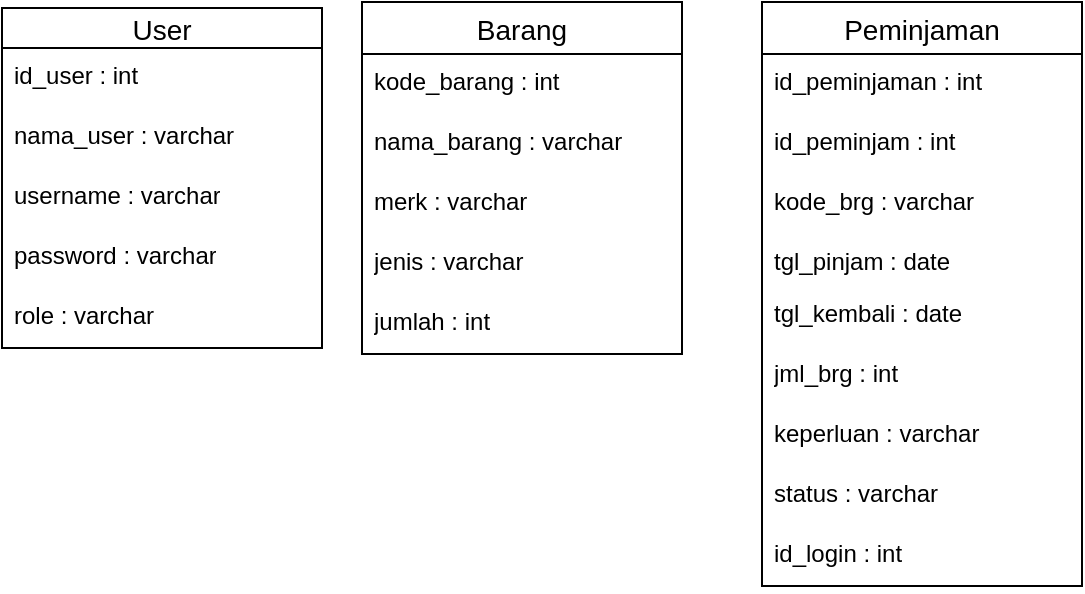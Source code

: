 <mxfile version="24.2.5" type="device">
  <diagram name="Page-1" id="5KUy5ORUMEyv0Afawjn-">
    <mxGraphModel dx="618" dy="301" grid="1" gridSize="10" guides="1" tooltips="1" connect="1" arrows="1" fold="1" page="1" pageScale="1" pageWidth="1100" pageHeight="850" math="0" shadow="0">
      <root>
        <mxCell id="0" />
        <mxCell id="1" parent="0" />
        <mxCell id="rkIMPLd9KIpqv0ognjYD-1" value="User" style="swimlane;fontStyle=0;childLayout=stackLayout;horizontal=1;startSize=20;horizontalStack=0;resizeParent=1;resizeParentMax=0;resizeLast=0;collapsible=1;marginBottom=0;align=center;fontSize=14;" vertex="1" parent="1">
          <mxGeometry x="30" y="80" width="160" height="170" as="geometry" />
        </mxCell>
        <mxCell id="rkIMPLd9KIpqv0ognjYD-2" value="id_user : int" style="text;strokeColor=none;fillColor=none;spacingLeft=4;spacingRight=4;overflow=hidden;rotatable=0;points=[[0,0.5],[1,0.5]];portConstraint=eastwest;fontSize=12;whiteSpace=wrap;html=1;" vertex="1" parent="rkIMPLd9KIpqv0ognjYD-1">
          <mxGeometry y="20" width="160" height="30" as="geometry" />
        </mxCell>
        <mxCell id="rkIMPLd9KIpqv0ognjYD-3" value="nama_user : varchar" style="text;strokeColor=none;fillColor=none;spacingLeft=4;spacingRight=4;overflow=hidden;rotatable=0;points=[[0,0.5],[1,0.5]];portConstraint=eastwest;fontSize=12;whiteSpace=wrap;html=1;" vertex="1" parent="rkIMPLd9KIpqv0ognjYD-1">
          <mxGeometry y="50" width="160" height="30" as="geometry" />
        </mxCell>
        <mxCell id="rkIMPLd9KIpqv0ognjYD-13" value="username : varchar" style="text;strokeColor=none;fillColor=none;spacingLeft=4;spacingRight=4;overflow=hidden;rotatable=0;points=[[0,0.5],[1,0.5]];portConstraint=eastwest;fontSize=12;whiteSpace=wrap;html=1;" vertex="1" parent="rkIMPLd9KIpqv0ognjYD-1">
          <mxGeometry y="80" width="160" height="30" as="geometry" />
        </mxCell>
        <mxCell id="rkIMPLd9KIpqv0ognjYD-14" value="password : varchar" style="text;strokeColor=none;fillColor=none;spacingLeft=4;spacingRight=4;overflow=hidden;rotatable=0;points=[[0,0.5],[1,0.5]];portConstraint=eastwest;fontSize=12;whiteSpace=wrap;html=1;" vertex="1" parent="rkIMPLd9KIpqv0ognjYD-1">
          <mxGeometry y="110" width="160" height="30" as="geometry" />
        </mxCell>
        <mxCell id="rkIMPLd9KIpqv0ognjYD-4" value="role : varchar" style="text;strokeColor=none;fillColor=none;spacingLeft=4;spacingRight=4;overflow=hidden;rotatable=0;points=[[0,0.5],[1,0.5]];portConstraint=eastwest;fontSize=12;whiteSpace=wrap;html=1;" vertex="1" parent="rkIMPLd9KIpqv0ognjYD-1">
          <mxGeometry y="140" width="160" height="30" as="geometry" />
        </mxCell>
        <mxCell id="rkIMPLd9KIpqv0ognjYD-5" value="Barang" style="swimlane;fontStyle=0;childLayout=stackLayout;horizontal=1;startSize=26;horizontalStack=0;resizeParent=1;resizeParentMax=0;resizeLast=0;collapsible=1;marginBottom=0;align=center;fontSize=14;" vertex="1" parent="1">
          <mxGeometry x="210" y="77" width="160" height="176" as="geometry" />
        </mxCell>
        <mxCell id="rkIMPLd9KIpqv0ognjYD-6" value="kode_barang : int" style="text;strokeColor=none;fillColor=none;spacingLeft=4;spacingRight=4;overflow=hidden;rotatable=0;points=[[0,0.5],[1,0.5]];portConstraint=eastwest;fontSize=12;whiteSpace=wrap;html=1;" vertex="1" parent="rkIMPLd9KIpqv0ognjYD-5">
          <mxGeometry y="26" width="160" height="30" as="geometry" />
        </mxCell>
        <mxCell id="rkIMPLd9KIpqv0ognjYD-15" value="nama_barang : varchar" style="text;strokeColor=none;fillColor=none;spacingLeft=4;spacingRight=4;overflow=hidden;rotatable=0;points=[[0,0.5],[1,0.5]];portConstraint=eastwest;fontSize=12;whiteSpace=wrap;html=1;" vertex="1" parent="rkIMPLd9KIpqv0ognjYD-5">
          <mxGeometry y="56" width="160" height="30" as="geometry" />
        </mxCell>
        <mxCell id="rkIMPLd9KIpqv0ognjYD-7" value="merk : varchar" style="text;strokeColor=none;fillColor=none;spacingLeft=4;spacingRight=4;overflow=hidden;rotatable=0;points=[[0,0.5],[1,0.5]];portConstraint=eastwest;fontSize=12;whiteSpace=wrap;html=1;" vertex="1" parent="rkIMPLd9KIpqv0ognjYD-5">
          <mxGeometry y="86" width="160" height="30" as="geometry" />
        </mxCell>
        <mxCell id="rkIMPLd9KIpqv0ognjYD-16" value="jenis : varchar" style="text;strokeColor=none;fillColor=none;spacingLeft=4;spacingRight=4;overflow=hidden;rotatable=0;points=[[0,0.5],[1,0.5]];portConstraint=eastwest;fontSize=12;whiteSpace=wrap;html=1;" vertex="1" parent="rkIMPLd9KIpqv0ognjYD-5">
          <mxGeometry y="116" width="160" height="30" as="geometry" />
        </mxCell>
        <mxCell id="rkIMPLd9KIpqv0ognjYD-8" value="jumlah : int" style="text;strokeColor=none;fillColor=none;spacingLeft=4;spacingRight=4;overflow=hidden;rotatable=0;points=[[0,0.5],[1,0.5]];portConstraint=eastwest;fontSize=12;whiteSpace=wrap;html=1;" vertex="1" parent="rkIMPLd9KIpqv0ognjYD-5">
          <mxGeometry y="146" width="160" height="30" as="geometry" />
        </mxCell>
        <mxCell id="rkIMPLd9KIpqv0ognjYD-9" value="Peminjaman" style="swimlane;fontStyle=0;childLayout=stackLayout;horizontal=1;startSize=26;horizontalStack=0;resizeParent=1;resizeParentMax=0;resizeLast=0;collapsible=1;marginBottom=0;align=center;fontSize=14;" vertex="1" parent="1">
          <mxGeometry x="410" y="77" width="160" height="292" as="geometry" />
        </mxCell>
        <mxCell id="rkIMPLd9KIpqv0ognjYD-10" value="id_peminjaman : int" style="text;strokeColor=none;fillColor=none;spacingLeft=4;spacingRight=4;overflow=hidden;rotatable=0;points=[[0,0.5],[1,0.5]];portConstraint=eastwest;fontSize=12;whiteSpace=wrap;html=1;" vertex="1" parent="rkIMPLd9KIpqv0ognjYD-9">
          <mxGeometry y="26" width="160" height="30" as="geometry" />
        </mxCell>
        <mxCell id="rkIMPLd9KIpqv0ognjYD-24" value="id_peminjam : int" style="text;strokeColor=none;fillColor=none;spacingLeft=4;spacingRight=4;overflow=hidden;rotatable=0;points=[[0,0.5],[1,0.5]];portConstraint=eastwest;fontSize=12;whiteSpace=wrap;html=1;" vertex="1" parent="rkIMPLd9KIpqv0ognjYD-9">
          <mxGeometry y="56" width="160" height="30" as="geometry" />
        </mxCell>
        <mxCell id="rkIMPLd9KIpqv0ognjYD-28" value="kode_brg : varchar" style="text;strokeColor=none;fillColor=none;spacingLeft=4;spacingRight=4;overflow=hidden;rotatable=0;points=[[0,0.5],[1,0.5]];portConstraint=eastwest;fontSize=12;whiteSpace=wrap;html=1;" vertex="1" parent="rkIMPLd9KIpqv0ognjYD-9">
          <mxGeometry y="86" width="160" height="30" as="geometry" />
        </mxCell>
        <mxCell id="rkIMPLd9KIpqv0ognjYD-23" value="tgl_pinjam : date" style="text;strokeColor=none;fillColor=none;spacingLeft=4;spacingRight=4;overflow=hidden;rotatable=0;points=[[0,0.5],[1,0.5]];portConstraint=eastwest;fontSize=12;whiteSpace=wrap;html=1;" vertex="1" parent="rkIMPLd9KIpqv0ognjYD-9">
          <mxGeometry y="116" width="160" height="26" as="geometry" />
        </mxCell>
        <mxCell id="rkIMPLd9KIpqv0ognjYD-22" value="tgl_kembali : date" style="text;strokeColor=none;fillColor=none;spacingLeft=4;spacingRight=4;overflow=hidden;rotatable=0;points=[[0,0.5],[1,0.5]];portConstraint=eastwest;fontSize=12;whiteSpace=wrap;html=1;" vertex="1" parent="rkIMPLd9KIpqv0ognjYD-9">
          <mxGeometry y="142" width="160" height="30" as="geometry" />
        </mxCell>
        <mxCell id="rkIMPLd9KIpqv0ognjYD-11" value="jml_brg : int" style="text;strokeColor=none;fillColor=none;spacingLeft=4;spacingRight=4;overflow=hidden;rotatable=0;points=[[0,0.5],[1,0.5]];portConstraint=eastwest;fontSize=12;whiteSpace=wrap;html=1;" vertex="1" parent="rkIMPLd9KIpqv0ognjYD-9">
          <mxGeometry y="172" width="160" height="30" as="geometry" />
        </mxCell>
        <mxCell id="rkIMPLd9KIpqv0ognjYD-25" value="keperluan : varchar" style="text;strokeColor=none;fillColor=none;spacingLeft=4;spacingRight=4;overflow=hidden;rotatable=0;points=[[0,0.5],[1,0.5]];portConstraint=eastwest;fontSize=12;whiteSpace=wrap;html=1;" vertex="1" parent="rkIMPLd9KIpqv0ognjYD-9">
          <mxGeometry y="202" width="160" height="30" as="geometry" />
        </mxCell>
        <mxCell id="rkIMPLd9KIpqv0ognjYD-27" value="status : varchar" style="text;strokeColor=none;fillColor=none;spacingLeft=4;spacingRight=4;overflow=hidden;rotatable=0;points=[[0,0.5],[1,0.5]];portConstraint=eastwest;fontSize=12;whiteSpace=wrap;html=1;" vertex="1" parent="rkIMPLd9KIpqv0ognjYD-9">
          <mxGeometry y="232" width="160" height="30" as="geometry" />
        </mxCell>
        <mxCell id="rkIMPLd9KIpqv0ognjYD-12" value="id_login : int" style="text;strokeColor=none;fillColor=none;spacingLeft=4;spacingRight=4;overflow=hidden;rotatable=0;points=[[0,0.5],[1,0.5]];portConstraint=eastwest;fontSize=12;whiteSpace=wrap;html=1;" vertex="1" parent="rkIMPLd9KIpqv0ognjYD-9">
          <mxGeometry y="262" width="160" height="30" as="geometry" />
        </mxCell>
      </root>
    </mxGraphModel>
  </diagram>
</mxfile>
